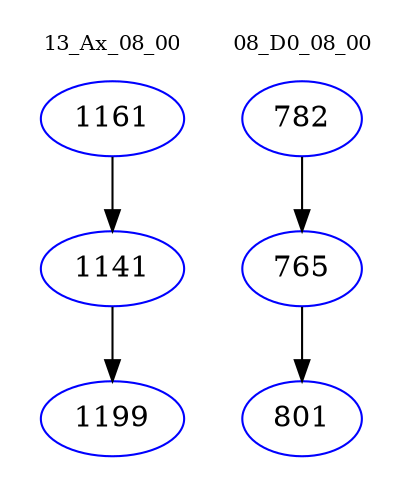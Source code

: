 digraph{
subgraph cluster_0 {
color = white
label = "13_Ax_08_00";
fontsize=10;
T0_1161 [label="1161", color="blue"]
T0_1161 -> T0_1141 [color="black"]
T0_1141 [label="1141", color="blue"]
T0_1141 -> T0_1199 [color="black"]
T0_1199 [label="1199", color="blue"]
}
subgraph cluster_1 {
color = white
label = "08_D0_08_00";
fontsize=10;
T1_782 [label="782", color="blue"]
T1_782 -> T1_765 [color="black"]
T1_765 [label="765", color="blue"]
T1_765 -> T1_801 [color="black"]
T1_801 [label="801", color="blue"]
}
}
